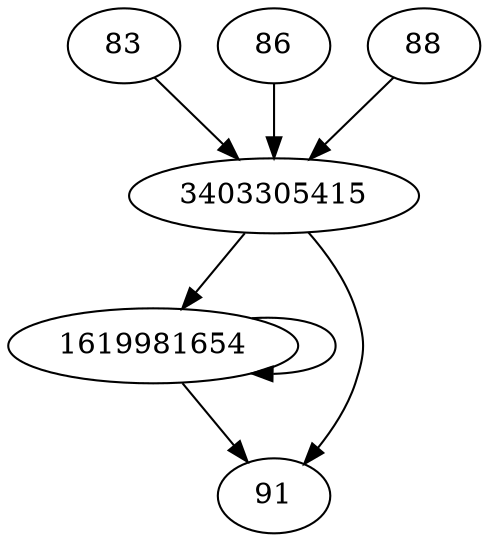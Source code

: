 digraph  {
3403305415;
83;
86;
1619981654;
88;
91;
3403305415 -> 1619981654;
3403305415 -> 91;
83 -> 3403305415;
86 -> 3403305415;
1619981654 -> 1619981654;
1619981654 -> 91;
88 -> 3403305415;
}
